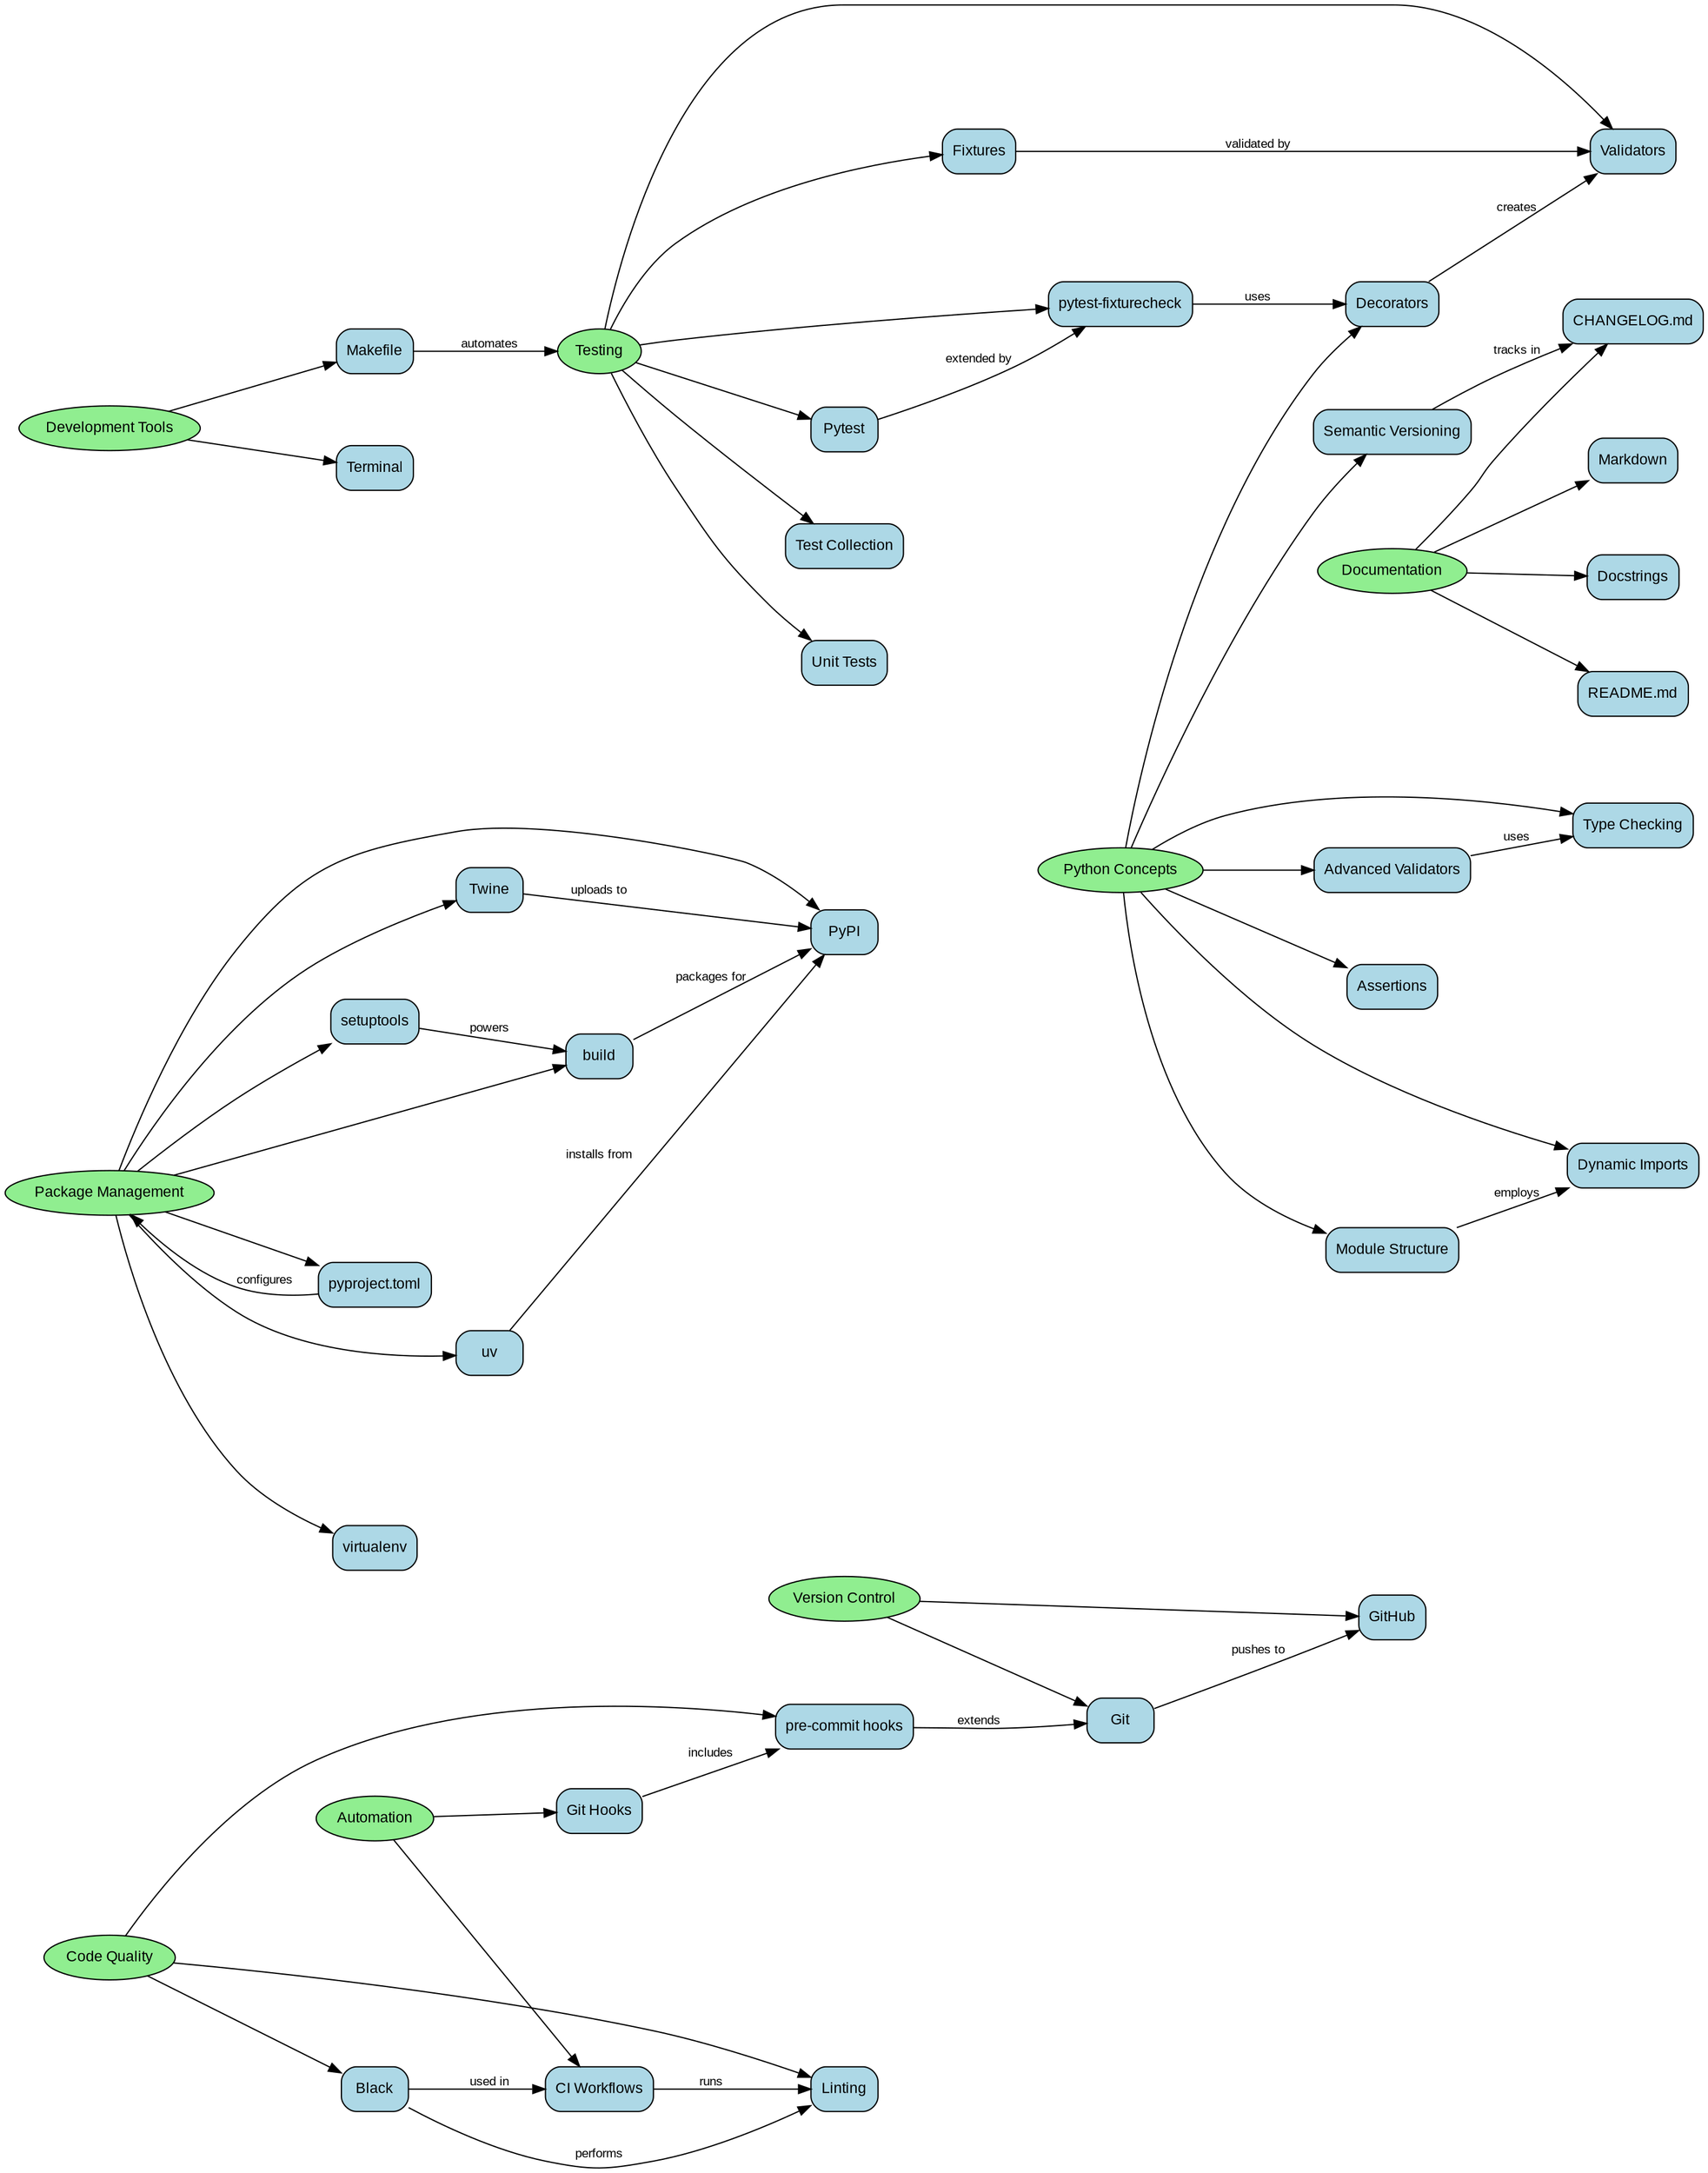digraph TechConcepts {
  // Graph styling
  graph [fontname="Arial", rankdir=LR, splines=true, overlap=false, nodesep=0.8];
  node [fontname="Arial", shape=box, style="filled,rounded", fillcolor=lightblue, fontsize=12];
  edge [fontname="Arial", fontsize=10];

  // Main categories
  VersionControl [label="Version Control", shape=ellipse, fillcolor=lightgreen];
  PackageManagement [label="Package Management", shape=ellipse, fillcolor=lightgreen];
  Testing [label="Testing", shape=ellipse, fillcolor=lightgreen];
  CodeQuality [label="Code Quality", shape=ellipse, fillcolor=lightgreen];
  Documentation [label="Documentation", shape=ellipse, fillcolor=lightgreen];
  DevTools [label="Development Tools", shape=ellipse, fillcolor=lightgreen];
  Concepts [label="Python Concepts", shape=ellipse, fillcolor=lightgreen];
  Automation [label="Automation", shape=ellipse, fillcolor=lightgreen];

  // Version Control tools
  Git [label="Git"];
  GitHub [label="GitHub"];

  // Package Management tools
  PyPI [label="PyPI"];
  Twine [label="Twine"];
  SetupTools [label="setuptools"];
  Build [label="build"];
  PyProject [label="pyproject.toml"];
  UV [label="uv"];
  VirtualEnv [label="virtualenv"];

  // Testing tools and concepts
  Pytest [label="Pytest"];
  FixtureCheck [label="pytest-fixturecheck"];
  Fixtures [label="Fixtures"];
  TestCollection [label="Test Collection"];
  UnitTests [label="Unit Tests"];
  Validators [label="Validators"];

  // Code Quality tools
  Black [label="Black"];
  Linting [label="Linting"];
  PreCommit [label="pre-commit hooks"];

  // Documentation
  Markdown [label="Markdown"];
  Changelog [label="CHANGELOG.md"];
  DocString [label="Docstrings"];
  ReadMe [label="README.md"];

  // Development Tools
  Terminal [label="Terminal"];
  Make [label="Makefile"];

  // Python Concepts
  SemVer [label="Semantic Versioning"];
  Decorators [label="Decorators"];
  AdvancedValidators [label="Advanced Validators"];
  TypeChecking [label="Type Checking"];
  Assertions [label="Assertions"];
  DynamicImport [label="Dynamic Imports"];
  ModuleStructure [label="Module Structure"];

  // Automation
  CI [label="CI Workflows"];
  GitHooks [label="Git Hooks"];

  // Connections from categories to tools
  VersionControl -> {Git, GitHub};
  PackageManagement -> {PyPI, Twine, SetupTools, Build, PyProject, UV, VirtualEnv};
  Testing -> {Pytest, FixtureCheck, Fixtures, TestCollection, UnitTests, Validators};
  CodeQuality -> {Black, Linting, PreCommit};
  Documentation -> {Markdown, Changelog, DocString, ReadMe};
  DevTools -> {Terminal, Make};
  Concepts -> {SemVer, Decorators, AdvancedValidators, TypeChecking, Assertions, DynamicImport, ModuleStructure};
  Automation -> {CI, GitHooks};

  // Cross-category relationships
  Git -> GitHub [label="pushes to"];
  Build -> PyPI [label="packages for"];
  Twine -> PyPI [label="uploads to"];
  UV -> PyPI [label="installs from"];
  Pytest -> FixtureCheck [label="extended by"];
  Fixtures -> Validators [label="validated by"];
  SemVer -> Changelog [label="tracks in"];
  Black -> Linting [label="performs"];
  CI -> Linting [label="runs"];
  PreCommit -> Git [label="extends"];
  GitHooks -> PreCommit [label="includes"];
  Black -> CI [label="used in"];
  Make -> Testing [label="automates"];
  PyProject -> PackageManagement [label="configures"];
  SetupTools -> Build [label="powers"];

  // Additional interesting relationships
  AdvancedValidators -> TypeChecking [label="uses"];
  ModuleStructure -> DynamicImport [label="employs"];
  Decorators -> Validators [label="creates"];
  FixtureCheck -> Decorators [label="uses"];
}
